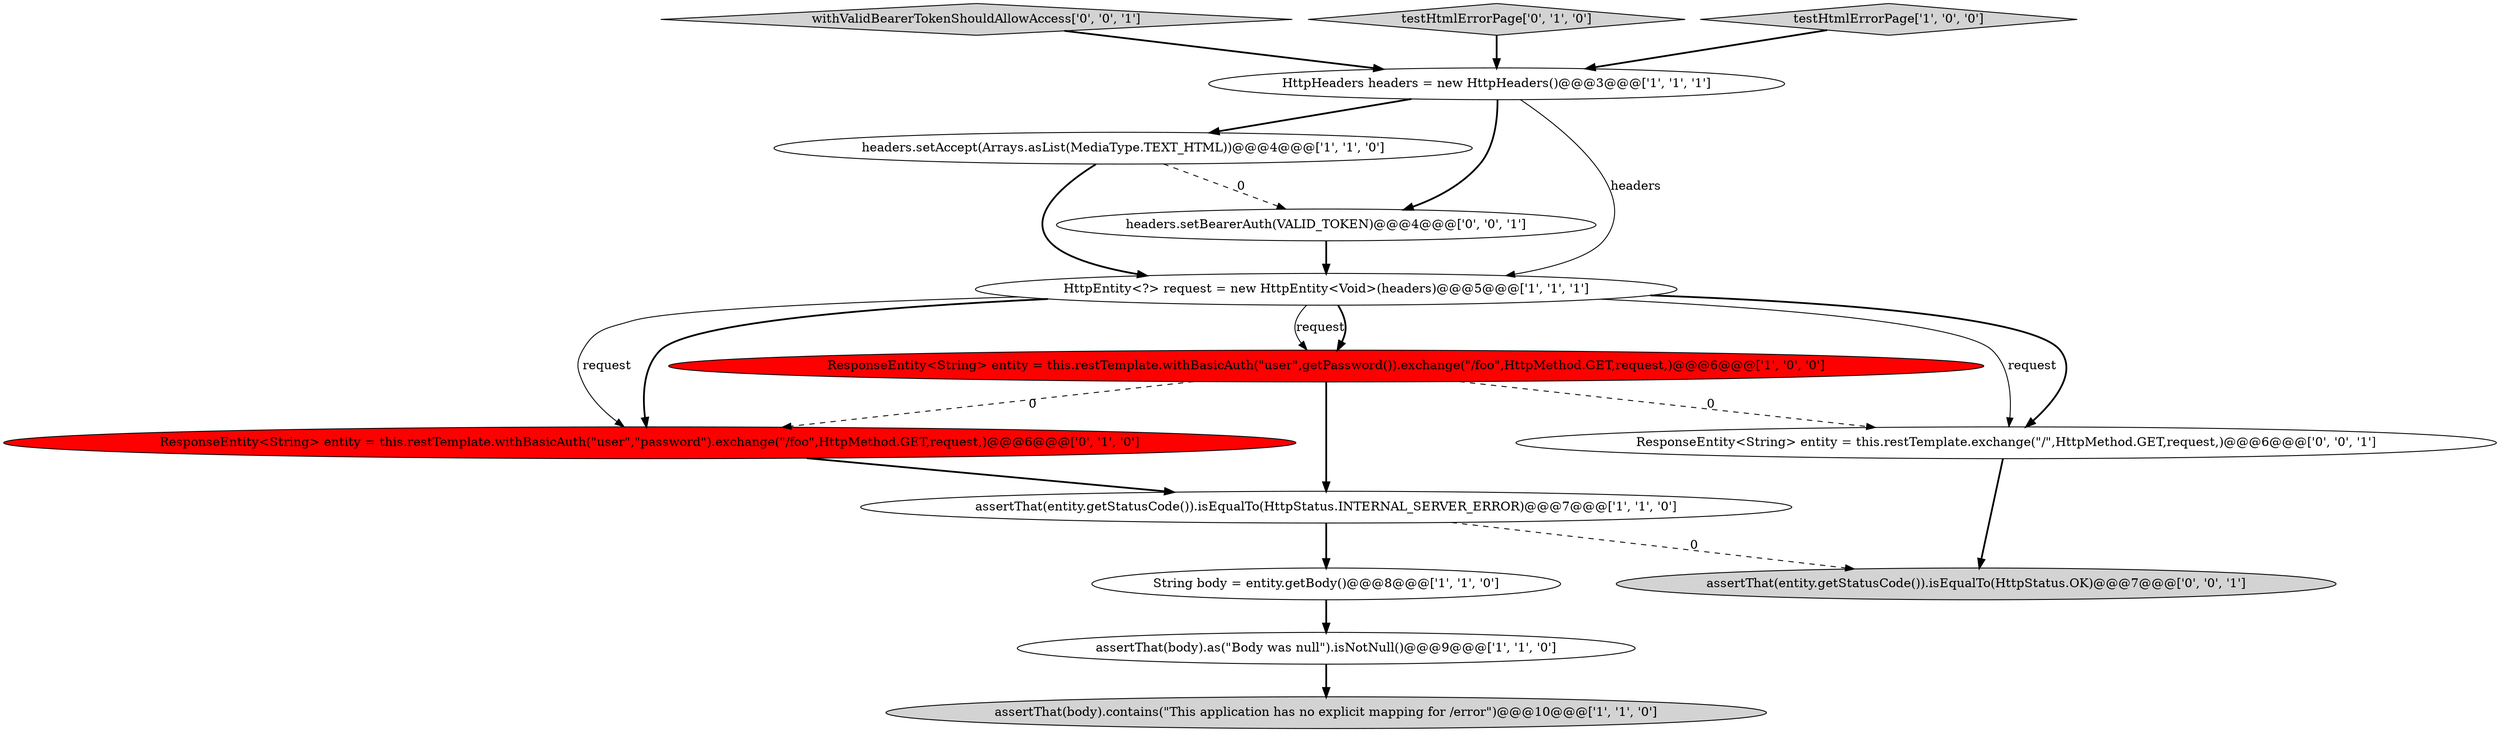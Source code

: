 digraph {
3 [style = filled, label = "assertThat(entity.getStatusCode()).isEqualTo(HttpStatus.INTERNAL_SERVER_ERROR)@@@7@@@['1', '1', '0']", fillcolor = white, shape = ellipse image = "AAA0AAABBB1BBB"];
6 [style = filled, label = "assertThat(body).contains(\"This application has no explicit mapping for /error\")@@@10@@@['1', '1', '0']", fillcolor = lightgray, shape = ellipse image = "AAA0AAABBB1BBB"];
2 [style = filled, label = "headers.setAccept(Arrays.asList(MediaType.TEXT_HTML))@@@4@@@['1', '1', '0']", fillcolor = white, shape = ellipse image = "AAA0AAABBB1BBB"];
12 [style = filled, label = "headers.setBearerAuth(VALID_TOKEN)@@@4@@@['0', '0', '1']", fillcolor = white, shape = ellipse image = "AAA0AAABBB3BBB"];
13 [style = filled, label = "withValidBearerTokenShouldAllowAccess['0', '0', '1']", fillcolor = lightgray, shape = diamond image = "AAA0AAABBB3BBB"];
8 [style = filled, label = "HttpEntity<?> request = new HttpEntity<Void>(headers)@@@5@@@['1', '1', '1']", fillcolor = white, shape = ellipse image = "AAA0AAABBB1BBB"];
1 [style = filled, label = "ResponseEntity<String> entity = this.restTemplate.withBasicAuth(\"user\",getPassword()).exchange(\"/foo\",HttpMethod.GET,request,)@@@6@@@['1', '0', '0']", fillcolor = red, shape = ellipse image = "AAA1AAABBB1BBB"];
0 [style = filled, label = "assertThat(body).as(\"Body was null\").isNotNull()@@@9@@@['1', '1', '0']", fillcolor = white, shape = ellipse image = "AAA0AAABBB1BBB"];
10 [style = filled, label = "testHtmlErrorPage['0', '1', '0']", fillcolor = lightgray, shape = diamond image = "AAA0AAABBB2BBB"];
14 [style = filled, label = "ResponseEntity<String> entity = this.restTemplate.exchange(\"/\",HttpMethod.GET,request,)@@@6@@@['0', '0', '1']", fillcolor = white, shape = ellipse image = "AAA0AAABBB3BBB"];
7 [style = filled, label = "testHtmlErrorPage['1', '0', '0']", fillcolor = lightgray, shape = diamond image = "AAA0AAABBB1BBB"];
4 [style = filled, label = "HttpHeaders headers = new HttpHeaders()@@@3@@@['1', '1', '1']", fillcolor = white, shape = ellipse image = "AAA0AAABBB1BBB"];
9 [style = filled, label = "ResponseEntity<String> entity = this.restTemplate.withBasicAuth(\"user\",\"password\").exchange(\"/foo\",HttpMethod.GET,request,)@@@6@@@['0', '1', '0']", fillcolor = red, shape = ellipse image = "AAA1AAABBB2BBB"];
11 [style = filled, label = "assertThat(entity.getStatusCode()).isEqualTo(HttpStatus.OK)@@@7@@@['0', '0', '1']", fillcolor = lightgray, shape = ellipse image = "AAA0AAABBB3BBB"];
5 [style = filled, label = "String body = entity.getBody()@@@8@@@['1', '1', '0']", fillcolor = white, shape = ellipse image = "AAA0AAABBB1BBB"];
1->14 [style = dashed, label="0"];
8->9 [style = solid, label="request"];
0->6 [style = bold, label=""];
8->14 [style = solid, label="request"];
1->3 [style = bold, label=""];
8->14 [style = bold, label=""];
1->9 [style = dashed, label="0"];
4->8 [style = solid, label="headers"];
4->2 [style = bold, label=""];
7->4 [style = bold, label=""];
8->1 [style = solid, label="request"];
8->1 [style = bold, label=""];
2->12 [style = dashed, label="0"];
3->5 [style = bold, label=""];
5->0 [style = bold, label=""];
12->8 [style = bold, label=""];
8->9 [style = bold, label=""];
10->4 [style = bold, label=""];
4->12 [style = bold, label=""];
9->3 [style = bold, label=""];
14->11 [style = bold, label=""];
3->11 [style = dashed, label="0"];
2->8 [style = bold, label=""];
13->4 [style = bold, label=""];
}
